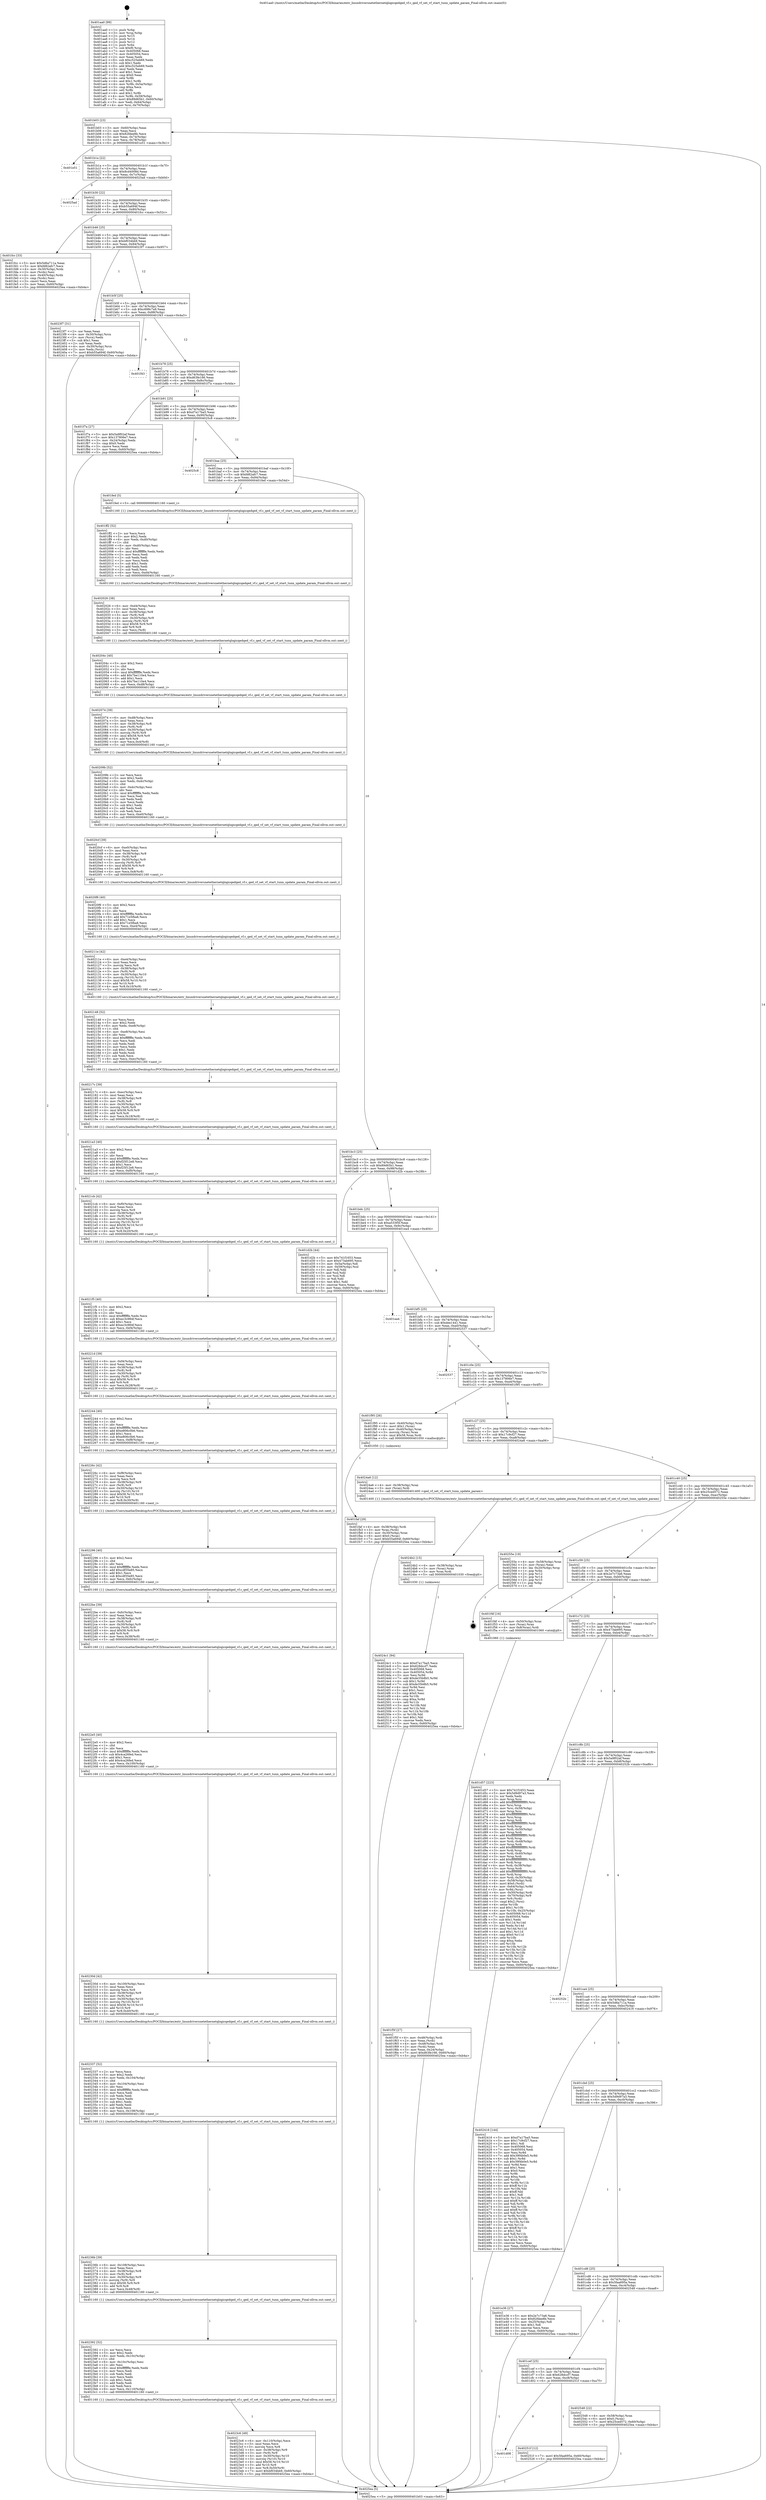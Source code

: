 digraph "0x401aa0" {
  label = "0x401aa0 (/mnt/c/Users/mathe/Desktop/tcc/POCII/binaries/extr_linuxdriversnetethernetqlogicqedqed_vf.c_qed_vf_set_vf_start_tunn_update_param_Final-ollvm.out::main(0))"
  labelloc = "t"
  node[shape=record]

  Entry [label="",width=0.3,height=0.3,shape=circle,fillcolor=black,style=filled]
  "0x401b03" [label="{
     0x401b03 [23]\l
     | [instrs]\l
     &nbsp;&nbsp;0x401b03 \<+3\>: mov -0x60(%rbp),%eax\l
     &nbsp;&nbsp;0x401b06 \<+2\>: mov %eax,%ecx\l
     &nbsp;&nbsp;0x401b08 \<+6\>: sub $0x82fdee8b,%ecx\l
     &nbsp;&nbsp;0x401b0e \<+3\>: mov %eax,-0x74(%rbp)\l
     &nbsp;&nbsp;0x401b11 \<+3\>: mov %ecx,-0x78(%rbp)\l
     &nbsp;&nbsp;0x401b14 \<+6\>: je 0000000000401e51 \<main+0x3b1\>\l
  }"]
  "0x401e51" [label="{
     0x401e51\l
  }", style=dashed]
  "0x401b1a" [label="{
     0x401b1a [22]\l
     | [instrs]\l
     &nbsp;&nbsp;0x401b1a \<+5\>: jmp 0000000000401b1f \<main+0x7f\>\l
     &nbsp;&nbsp;0x401b1f \<+3\>: mov -0x74(%rbp),%eax\l
     &nbsp;&nbsp;0x401b22 \<+5\>: sub $0x8cd4008d,%eax\l
     &nbsp;&nbsp;0x401b27 \<+3\>: mov %eax,-0x7c(%rbp)\l
     &nbsp;&nbsp;0x401b2a \<+6\>: je 00000000004025ad \<main+0xb0d\>\l
  }"]
  Exit [label="",width=0.3,height=0.3,shape=circle,fillcolor=black,style=filled,peripheries=2]
  "0x4025ad" [label="{
     0x4025ad\l
  }", style=dashed]
  "0x401b30" [label="{
     0x401b30 [22]\l
     | [instrs]\l
     &nbsp;&nbsp;0x401b30 \<+5\>: jmp 0000000000401b35 \<main+0x95\>\l
     &nbsp;&nbsp;0x401b35 \<+3\>: mov -0x74(%rbp),%eax\l
     &nbsp;&nbsp;0x401b38 \<+5\>: sub $0xb55a694f,%eax\l
     &nbsp;&nbsp;0x401b3d \<+3\>: mov %eax,-0x80(%rbp)\l
     &nbsp;&nbsp;0x401b40 \<+6\>: je 0000000000401fcc \<main+0x52c\>\l
  }"]
  "0x401d08" [label="{
     0x401d08\l
  }", style=dashed]
  "0x401fcc" [label="{
     0x401fcc [33]\l
     | [instrs]\l
     &nbsp;&nbsp;0x401fcc \<+5\>: mov $0x5d6a711a,%eax\l
     &nbsp;&nbsp;0x401fd1 \<+5\>: mov $0xfd82afc7,%ecx\l
     &nbsp;&nbsp;0x401fd6 \<+4\>: mov -0x30(%rbp),%rdx\l
     &nbsp;&nbsp;0x401fda \<+2\>: mov (%rdx),%esi\l
     &nbsp;&nbsp;0x401fdc \<+4\>: mov -0x40(%rbp),%rdx\l
     &nbsp;&nbsp;0x401fe0 \<+2\>: cmp (%rdx),%esi\l
     &nbsp;&nbsp;0x401fe2 \<+3\>: cmovl %ecx,%eax\l
     &nbsp;&nbsp;0x401fe5 \<+3\>: mov %eax,-0x60(%rbp)\l
     &nbsp;&nbsp;0x401fe8 \<+5\>: jmp 00000000004025ea \<main+0xb4a\>\l
  }"]
  "0x401b46" [label="{
     0x401b46 [25]\l
     | [instrs]\l
     &nbsp;&nbsp;0x401b46 \<+5\>: jmp 0000000000401b4b \<main+0xab\>\l
     &nbsp;&nbsp;0x401b4b \<+3\>: mov -0x74(%rbp),%eax\l
     &nbsp;&nbsp;0x401b4e \<+5\>: sub $0xbf034bb9,%eax\l
     &nbsp;&nbsp;0x401b53 \<+6\>: mov %eax,-0x84(%rbp)\l
     &nbsp;&nbsp;0x401b59 \<+6\>: je 00000000004023f7 \<main+0x957\>\l
  }"]
  "0x40251f" [label="{
     0x40251f [12]\l
     | [instrs]\l
     &nbsp;&nbsp;0x40251f \<+7\>: movl $0x5faa695a,-0x60(%rbp)\l
     &nbsp;&nbsp;0x402526 \<+5\>: jmp 00000000004025ea \<main+0xb4a\>\l
  }"]
  "0x4023f7" [label="{
     0x4023f7 [31]\l
     | [instrs]\l
     &nbsp;&nbsp;0x4023f7 \<+2\>: xor %eax,%eax\l
     &nbsp;&nbsp;0x4023f9 \<+4\>: mov -0x30(%rbp),%rcx\l
     &nbsp;&nbsp;0x4023fd \<+2\>: mov (%rcx),%edx\l
     &nbsp;&nbsp;0x4023ff \<+3\>: sub $0x1,%eax\l
     &nbsp;&nbsp;0x402402 \<+2\>: sub %eax,%edx\l
     &nbsp;&nbsp;0x402404 \<+4\>: mov -0x30(%rbp),%rcx\l
     &nbsp;&nbsp;0x402408 \<+2\>: mov %edx,(%rcx)\l
     &nbsp;&nbsp;0x40240a \<+7\>: movl $0xb55a694f,-0x60(%rbp)\l
     &nbsp;&nbsp;0x402411 \<+5\>: jmp 00000000004025ea \<main+0xb4a\>\l
  }"]
  "0x401b5f" [label="{
     0x401b5f [25]\l
     | [instrs]\l
     &nbsp;&nbsp;0x401b5f \<+5\>: jmp 0000000000401b64 \<main+0xc4\>\l
     &nbsp;&nbsp;0x401b64 \<+3\>: mov -0x74(%rbp),%eax\l
     &nbsp;&nbsp;0x401b67 \<+5\>: sub $0xc698c7a9,%eax\l
     &nbsp;&nbsp;0x401b6c \<+6\>: mov %eax,-0x88(%rbp)\l
     &nbsp;&nbsp;0x401b72 \<+6\>: je 0000000000401f43 \<main+0x4a3\>\l
  }"]
  "0x401cef" [label="{
     0x401cef [25]\l
     | [instrs]\l
     &nbsp;&nbsp;0x401cef \<+5\>: jmp 0000000000401cf4 \<main+0x254\>\l
     &nbsp;&nbsp;0x401cf4 \<+3\>: mov -0x74(%rbp),%eax\l
     &nbsp;&nbsp;0x401cf7 \<+5\>: sub $0x628dccf7,%eax\l
     &nbsp;&nbsp;0x401cfc \<+6\>: mov %eax,-0xc8(%rbp)\l
     &nbsp;&nbsp;0x401d02 \<+6\>: je 000000000040251f \<main+0xa7f\>\l
  }"]
  "0x401f43" [label="{
     0x401f43\l
  }", style=dashed]
  "0x401b78" [label="{
     0x401b78 [25]\l
     | [instrs]\l
     &nbsp;&nbsp;0x401b78 \<+5\>: jmp 0000000000401b7d \<main+0xdd\>\l
     &nbsp;&nbsp;0x401b7d \<+3\>: mov -0x74(%rbp),%eax\l
     &nbsp;&nbsp;0x401b80 \<+5\>: sub $0xd63fe166,%eax\l
     &nbsp;&nbsp;0x401b85 \<+6\>: mov %eax,-0x8c(%rbp)\l
     &nbsp;&nbsp;0x401b8b \<+6\>: je 0000000000401f7a \<main+0x4da\>\l
  }"]
  "0x402548" [label="{
     0x402548 [22]\l
     | [instrs]\l
     &nbsp;&nbsp;0x402548 \<+4\>: mov -0x58(%rbp),%rax\l
     &nbsp;&nbsp;0x40254c \<+6\>: movl $0x0,(%rax)\l
     &nbsp;&nbsp;0x402552 \<+7\>: movl $0x25ced572,-0x60(%rbp)\l
     &nbsp;&nbsp;0x402559 \<+5\>: jmp 00000000004025ea \<main+0xb4a\>\l
  }"]
  "0x401f7a" [label="{
     0x401f7a [27]\l
     | [instrs]\l
     &nbsp;&nbsp;0x401f7a \<+5\>: mov $0x5a9f02af,%eax\l
     &nbsp;&nbsp;0x401f7f \<+5\>: mov $0x137806e7,%ecx\l
     &nbsp;&nbsp;0x401f84 \<+3\>: mov -0x24(%rbp),%edx\l
     &nbsp;&nbsp;0x401f87 \<+3\>: cmp $0x0,%edx\l
     &nbsp;&nbsp;0x401f8a \<+3\>: cmove %ecx,%eax\l
     &nbsp;&nbsp;0x401f8d \<+3\>: mov %eax,-0x60(%rbp)\l
     &nbsp;&nbsp;0x401f90 \<+5\>: jmp 00000000004025ea \<main+0xb4a\>\l
  }"]
  "0x401b91" [label="{
     0x401b91 [25]\l
     | [instrs]\l
     &nbsp;&nbsp;0x401b91 \<+5\>: jmp 0000000000401b96 \<main+0xf6\>\l
     &nbsp;&nbsp;0x401b96 \<+3\>: mov -0x74(%rbp),%eax\l
     &nbsp;&nbsp;0x401b99 \<+5\>: sub $0xd7a17ba5,%eax\l
     &nbsp;&nbsp;0x401b9e \<+6\>: mov %eax,-0x90(%rbp)\l
     &nbsp;&nbsp;0x401ba4 \<+6\>: je 00000000004025c8 \<main+0xb28\>\l
  }"]
  "0x4024c1" [label="{
     0x4024c1 [94]\l
     | [instrs]\l
     &nbsp;&nbsp;0x4024c1 \<+5\>: mov $0xd7a17ba5,%ecx\l
     &nbsp;&nbsp;0x4024c6 \<+5\>: mov $0x628dccf7,%edx\l
     &nbsp;&nbsp;0x4024cb \<+7\>: mov 0x405068,%esi\l
     &nbsp;&nbsp;0x4024d2 \<+8\>: mov 0x405054,%r8d\l
     &nbsp;&nbsp;0x4024da \<+3\>: mov %esi,%r9d\l
     &nbsp;&nbsp;0x4024dd \<+7\>: add $0xde35b8b5,%r9d\l
     &nbsp;&nbsp;0x4024e4 \<+4\>: sub $0x1,%r9d\l
     &nbsp;&nbsp;0x4024e8 \<+7\>: sub $0xde35b8b5,%r9d\l
     &nbsp;&nbsp;0x4024ef \<+4\>: imul %r9d,%esi\l
     &nbsp;&nbsp;0x4024f3 \<+3\>: and $0x1,%esi\l
     &nbsp;&nbsp;0x4024f6 \<+3\>: cmp $0x0,%esi\l
     &nbsp;&nbsp;0x4024f9 \<+4\>: sete %r10b\l
     &nbsp;&nbsp;0x4024fd \<+4\>: cmp $0xa,%r8d\l
     &nbsp;&nbsp;0x402501 \<+4\>: setl %r11b\l
     &nbsp;&nbsp;0x402505 \<+3\>: mov %r10b,%bl\l
     &nbsp;&nbsp;0x402508 \<+3\>: and %r11b,%bl\l
     &nbsp;&nbsp;0x40250b \<+3\>: xor %r11b,%r10b\l
     &nbsp;&nbsp;0x40250e \<+3\>: or %r10b,%bl\l
     &nbsp;&nbsp;0x402511 \<+3\>: test $0x1,%bl\l
     &nbsp;&nbsp;0x402514 \<+3\>: cmovne %edx,%ecx\l
     &nbsp;&nbsp;0x402517 \<+3\>: mov %ecx,-0x60(%rbp)\l
     &nbsp;&nbsp;0x40251a \<+5\>: jmp 00000000004025ea \<main+0xb4a\>\l
  }"]
  "0x4025c8" [label="{
     0x4025c8\l
  }", style=dashed]
  "0x401baa" [label="{
     0x401baa [25]\l
     | [instrs]\l
     &nbsp;&nbsp;0x401baa \<+5\>: jmp 0000000000401baf \<main+0x10f\>\l
     &nbsp;&nbsp;0x401baf \<+3\>: mov -0x74(%rbp),%eax\l
     &nbsp;&nbsp;0x401bb2 \<+5\>: sub $0xfd82afc7,%eax\l
     &nbsp;&nbsp;0x401bb7 \<+6\>: mov %eax,-0x94(%rbp)\l
     &nbsp;&nbsp;0x401bbd \<+6\>: je 0000000000401fed \<main+0x54d\>\l
  }"]
  "0x4024b2" [label="{
     0x4024b2 [15]\l
     | [instrs]\l
     &nbsp;&nbsp;0x4024b2 \<+4\>: mov -0x38(%rbp),%rax\l
     &nbsp;&nbsp;0x4024b6 \<+3\>: mov (%rax),%rax\l
     &nbsp;&nbsp;0x4024b9 \<+3\>: mov %rax,%rdi\l
     &nbsp;&nbsp;0x4024bc \<+5\>: call 0000000000401030 \<free@plt\>\l
     | [calls]\l
     &nbsp;&nbsp;0x401030 \{1\} (unknown)\l
  }"]
  "0x401fed" [label="{
     0x401fed [5]\l
     | [instrs]\l
     &nbsp;&nbsp;0x401fed \<+5\>: call 0000000000401160 \<next_i\>\l
     | [calls]\l
     &nbsp;&nbsp;0x401160 \{1\} (/mnt/c/Users/mathe/Desktop/tcc/POCII/binaries/extr_linuxdriversnetethernetqlogicqedqed_vf.c_qed_vf_set_vf_start_tunn_update_param_Final-ollvm.out::next_i)\l
  }"]
  "0x401bc3" [label="{
     0x401bc3 [25]\l
     | [instrs]\l
     &nbsp;&nbsp;0x401bc3 \<+5\>: jmp 0000000000401bc8 \<main+0x128\>\l
     &nbsp;&nbsp;0x401bc8 \<+3\>: mov -0x74(%rbp),%eax\l
     &nbsp;&nbsp;0x401bcb \<+5\>: sub $0x89d65b1,%eax\l
     &nbsp;&nbsp;0x401bd0 \<+6\>: mov %eax,-0x98(%rbp)\l
     &nbsp;&nbsp;0x401bd6 \<+6\>: je 0000000000401d2b \<main+0x28b\>\l
  }"]
  "0x4023c6" [label="{
     0x4023c6 [49]\l
     | [instrs]\l
     &nbsp;&nbsp;0x4023c6 \<+6\>: mov -0x110(%rbp),%ecx\l
     &nbsp;&nbsp;0x4023cc \<+3\>: imul %eax,%ecx\l
     &nbsp;&nbsp;0x4023cf \<+3\>: movslq %ecx,%r8\l
     &nbsp;&nbsp;0x4023d2 \<+4\>: mov -0x38(%rbp),%r9\l
     &nbsp;&nbsp;0x4023d6 \<+3\>: mov (%r9),%r9\l
     &nbsp;&nbsp;0x4023d9 \<+4\>: mov -0x30(%rbp),%r10\l
     &nbsp;&nbsp;0x4023dd \<+3\>: movslq (%r10),%r10\l
     &nbsp;&nbsp;0x4023e0 \<+4\>: imul $0x58,%r10,%r10\l
     &nbsp;&nbsp;0x4023e4 \<+3\>: add %r10,%r9\l
     &nbsp;&nbsp;0x4023e7 \<+4\>: mov %r8,0x50(%r9)\l
     &nbsp;&nbsp;0x4023eb \<+7\>: movl $0xbf034bb9,-0x60(%rbp)\l
     &nbsp;&nbsp;0x4023f2 \<+5\>: jmp 00000000004025ea \<main+0xb4a\>\l
  }"]
  "0x401d2b" [label="{
     0x401d2b [44]\l
     | [instrs]\l
     &nbsp;&nbsp;0x401d2b \<+5\>: mov $0x741f1653,%eax\l
     &nbsp;&nbsp;0x401d30 \<+5\>: mov $0x473ab695,%ecx\l
     &nbsp;&nbsp;0x401d35 \<+3\>: mov -0x5a(%rbp),%dl\l
     &nbsp;&nbsp;0x401d38 \<+4\>: mov -0x59(%rbp),%sil\l
     &nbsp;&nbsp;0x401d3c \<+3\>: mov %dl,%dil\l
     &nbsp;&nbsp;0x401d3f \<+3\>: and %sil,%dil\l
     &nbsp;&nbsp;0x401d42 \<+3\>: xor %sil,%dl\l
     &nbsp;&nbsp;0x401d45 \<+3\>: or %dl,%dil\l
     &nbsp;&nbsp;0x401d48 \<+4\>: test $0x1,%dil\l
     &nbsp;&nbsp;0x401d4c \<+3\>: cmovne %ecx,%eax\l
     &nbsp;&nbsp;0x401d4f \<+3\>: mov %eax,-0x60(%rbp)\l
     &nbsp;&nbsp;0x401d52 \<+5\>: jmp 00000000004025ea \<main+0xb4a\>\l
  }"]
  "0x401bdc" [label="{
     0x401bdc [25]\l
     | [instrs]\l
     &nbsp;&nbsp;0x401bdc \<+5\>: jmp 0000000000401be1 \<main+0x141\>\l
     &nbsp;&nbsp;0x401be1 \<+3\>: mov -0x74(%rbp),%eax\l
     &nbsp;&nbsp;0x401be4 \<+5\>: sub $0xa533f5f,%eax\l
     &nbsp;&nbsp;0x401be9 \<+6\>: mov %eax,-0x9c(%rbp)\l
     &nbsp;&nbsp;0x401bef \<+6\>: je 0000000000401ea4 \<main+0x404\>\l
  }"]
  "0x4025ea" [label="{
     0x4025ea [5]\l
     | [instrs]\l
     &nbsp;&nbsp;0x4025ea \<+5\>: jmp 0000000000401b03 \<main+0x63\>\l
  }"]
  "0x401aa0" [label="{
     0x401aa0 [99]\l
     | [instrs]\l
     &nbsp;&nbsp;0x401aa0 \<+1\>: push %rbp\l
     &nbsp;&nbsp;0x401aa1 \<+3\>: mov %rsp,%rbp\l
     &nbsp;&nbsp;0x401aa4 \<+2\>: push %r15\l
     &nbsp;&nbsp;0x401aa6 \<+2\>: push %r14\l
     &nbsp;&nbsp;0x401aa8 \<+2\>: push %r12\l
     &nbsp;&nbsp;0x401aaa \<+1\>: push %rbx\l
     &nbsp;&nbsp;0x401aab \<+7\>: sub $0xf0,%rsp\l
     &nbsp;&nbsp;0x401ab2 \<+7\>: mov 0x405068,%eax\l
     &nbsp;&nbsp;0x401ab9 \<+7\>: mov 0x405054,%ecx\l
     &nbsp;&nbsp;0x401ac0 \<+2\>: mov %eax,%edx\l
     &nbsp;&nbsp;0x401ac2 \<+6\>: sub $0xc525eb69,%edx\l
     &nbsp;&nbsp;0x401ac8 \<+3\>: sub $0x1,%edx\l
     &nbsp;&nbsp;0x401acb \<+6\>: add $0xc525eb69,%edx\l
     &nbsp;&nbsp;0x401ad1 \<+3\>: imul %edx,%eax\l
     &nbsp;&nbsp;0x401ad4 \<+3\>: and $0x1,%eax\l
     &nbsp;&nbsp;0x401ad7 \<+3\>: cmp $0x0,%eax\l
     &nbsp;&nbsp;0x401ada \<+4\>: sete %r8b\l
     &nbsp;&nbsp;0x401ade \<+4\>: and $0x1,%r8b\l
     &nbsp;&nbsp;0x401ae2 \<+4\>: mov %r8b,-0x5a(%rbp)\l
     &nbsp;&nbsp;0x401ae6 \<+3\>: cmp $0xa,%ecx\l
     &nbsp;&nbsp;0x401ae9 \<+4\>: setl %r8b\l
     &nbsp;&nbsp;0x401aed \<+4\>: and $0x1,%r8b\l
     &nbsp;&nbsp;0x401af1 \<+4\>: mov %r8b,-0x59(%rbp)\l
     &nbsp;&nbsp;0x401af5 \<+7\>: movl $0x89d65b1,-0x60(%rbp)\l
     &nbsp;&nbsp;0x401afc \<+3\>: mov %edi,-0x64(%rbp)\l
     &nbsp;&nbsp;0x401aff \<+4\>: mov %rsi,-0x70(%rbp)\l
  }"]
  "0x402392" [label="{
     0x402392 [52]\l
     | [instrs]\l
     &nbsp;&nbsp;0x402392 \<+2\>: xor %ecx,%ecx\l
     &nbsp;&nbsp;0x402394 \<+5\>: mov $0x2,%edx\l
     &nbsp;&nbsp;0x402399 \<+6\>: mov %edx,-0x10c(%rbp)\l
     &nbsp;&nbsp;0x40239f \<+1\>: cltd\l
     &nbsp;&nbsp;0x4023a0 \<+6\>: mov -0x10c(%rbp),%esi\l
     &nbsp;&nbsp;0x4023a6 \<+2\>: idiv %esi\l
     &nbsp;&nbsp;0x4023a8 \<+6\>: imul $0xfffffffe,%edx,%edx\l
     &nbsp;&nbsp;0x4023ae \<+2\>: mov %ecx,%edi\l
     &nbsp;&nbsp;0x4023b0 \<+2\>: sub %edx,%edi\l
     &nbsp;&nbsp;0x4023b2 \<+2\>: mov %ecx,%edx\l
     &nbsp;&nbsp;0x4023b4 \<+3\>: sub $0x1,%edx\l
     &nbsp;&nbsp;0x4023b7 \<+2\>: add %edx,%edi\l
     &nbsp;&nbsp;0x4023b9 \<+2\>: sub %edi,%ecx\l
     &nbsp;&nbsp;0x4023bb \<+6\>: mov %ecx,-0x110(%rbp)\l
     &nbsp;&nbsp;0x4023c1 \<+5\>: call 0000000000401160 \<next_i\>\l
     | [calls]\l
     &nbsp;&nbsp;0x401160 \{1\} (/mnt/c/Users/mathe/Desktop/tcc/POCII/binaries/extr_linuxdriversnetethernetqlogicqedqed_vf.c_qed_vf_set_vf_start_tunn_update_param_Final-ollvm.out::next_i)\l
  }"]
  "0x401ea4" [label="{
     0x401ea4\l
  }", style=dashed]
  "0x401bf5" [label="{
     0x401bf5 [25]\l
     | [instrs]\l
     &nbsp;&nbsp;0x401bf5 \<+5\>: jmp 0000000000401bfa \<main+0x15a\>\l
     &nbsp;&nbsp;0x401bfa \<+3\>: mov -0x74(%rbp),%eax\l
     &nbsp;&nbsp;0x401bfd \<+5\>: sub $0xdee1441,%eax\l
     &nbsp;&nbsp;0x401c02 \<+6\>: mov %eax,-0xa0(%rbp)\l
     &nbsp;&nbsp;0x401c08 \<+6\>: je 0000000000402537 \<main+0xa97\>\l
  }"]
  "0x40236b" [label="{
     0x40236b [39]\l
     | [instrs]\l
     &nbsp;&nbsp;0x40236b \<+6\>: mov -0x108(%rbp),%ecx\l
     &nbsp;&nbsp;0x402371 \<+3\>: imul %eax,%ecx\l
     &nbsp;&nbsp;0x402374 \<+4\>: mov -0x38(%rbp),%r8\l
     &nbsp;&nbsp;0x402378 \<+3\>: mov (%r8),%r8\l
     &nbsp;&nbsp;0x40237b \<+4\>: mov -0x30(%rbp),%r9\l
     &nbsp;&nbsp;0x40237f \<+3\>: movslq (%r9),%r9\l
     &nbsp;&nbsp;0x402382 \<+4\>: imul $0x58,%r9,%r9\l
     &nbsp;&nbsp;0x402386 \<+3\>: add %r9,%r8\l
     &nbsp;&nbsp;0x402389 \<+4\>: mov %ecx,0x48(%r8)\l
     &nbsp;&nbsp;0x40238d \<+5\>: call 0000000000401160 \<next_i\>\l
     | [calls]\l
     &nbsp;&nbsp;0x401160 \{1\} (/mnt/c/Users/mathe/Desktop/tcc/POCII/binaries/extr_linuxdriversnetethernetqlogicqedqed_vf.c_qed_vf_set_vf_start_tunn_update_param_Final-ollvm.out::next_i)\l
  }"]
  "0x402537" [label="{
     0x402537\l
  }", style=dashed]
  "0x401c0e" [label="{
     0x401c0e [25]\l
     | [instrs]\l
     &nbsp;&nbsp;0x401c0e \<+5\>: jmp 0000000000401c13 \<main+0x173\>\l
     &nbsp;&nbsp;0x401c13 \<+3\>: mov -0x74(%rbp),%eax\l
     &nbsp;&nbsp;0x401c16 \<+5\>: sub $0x137806e7,%eax\l
     &nbsp;&nbsp;0x401c1b \<+6\>: mov %eax,-0xa4(%rbp)\l
     &nbsp;&nbsp;0x401c21 \<+6\>: je 0000000000401f95 \<main+0x4f5\>\l
  }"]
  "0x402337" [label="{
     0x402337 [52]\l
     | [instrs]\l
     &nbsp;&nbsp;0x402337 \<+2\>: xor %ecx,%ecx\l
     &nbsp;&nbsp;0x402339 \<+5\>: mov $0x2,%edx\l
     &nbsp;&nbsp;0x40233e \<+6\>: mov %edx,-0x104(%rbp)\l
     &nbsp;&nbsp;0x402344 \<+1\>: cltd\l
     &nbsp;&nbsp;0x402345 \<+6\>: mov -0x104(%rbp),%esi\l
     &nbsp;&nbsp;0x40234b \<+2\>: idiv %esi\l
     &nbsp;&nbsp;0x40234d \<+6\>: imul $0xfffffffe,%edx,%edx\l
     &nbsp;&nbsp;0x402353 \<+2\>: mov %ecx,%edi\l
     &nbsp;&nbsp;0x402355 \<+2\>: sub %edx,%edi\l
     &nbsp;&nbsp;0x402357 \<+2\>: mov %ecx,%edx\l
     &nbsp;&nbsp;0x402359 \<+3\>: sub $0x1,%edx\l
     &nbsp;&nbsp;0x40235c \<+2\>: add %edx,%edi\l
     &nbsp;&nbsp;0x40235e \<+2\>: sub %edi,%ecx\l
     &nbsp;&nbsp;0x402360 \<+6\>: mov %ecx,-0x108(%rbp)\l
     &nbsp;&nbsp;0x402366 \<+5\>: call 0000000000401160 \<next_i\>\l
     | [calls]\l
     &nbsp;&nbsp;0x401160 \{1\} (/mnt/c/Users/mathe/Desktop/tcc/POCII/binaries/extr_linuxdriversnetethernetqlogicqedqed_vf.c_qed_vf_set_vf_start_tunn_update_param_Final-ollvm.out::next_i)\l
  }"]
  "0x401f95" [label="{
     0x401f95 [26]\l
     | [instrs]\l
     &nbsp;&nbsp;0x401f95 \<+4\>: mov -0x40(%rbp),%rax\l
     &nbsp;&nbsp;0x401f99 \<+6\>: movl $0x1,(%rax)\l
     &nbsp;&nbsp;0x401f9f \<+4\>: mov -0x40(%rbp),%rax\l
     &nbsp;&nbsp;0x401fa3 \<+3\>: movslq (%rax),%rax\l
     &nbsp;&nbsp;0x401fa6 \<+4\>: imul $0x58,%rax,%rdi\l
     &nbsp;&nbsp;0x401faa \<+5\>: call 0000000000401050 \<malloc@plt\>\l
     | [calls]\l
     &nbsp;&nbsp;0x401050 \{1\} (unknown)\l
  }"]
  "0x401c27" [label="{
     0x401c27 [25]\l
     | [instrs]\l
     &nbsp;&nbsp;0x401c27 \<+5\>: jmp 0000000000401c2c \<main+0x18c\>\l
     &nbsp;&nbsp;0x401c2c \<+3\>: mov -0x74(%rbp),%eax\l
     &nbsp;&nbsp;0x401c2f \<+5\>: sub $0x17c9cf27,%eax\l
     &nbsp;&nbsp;0x401c34 \<+6\>: mov %eax,-0xa8(%rbp)\l
     &nbsp;&nbsp;0x401c3a \<+6\>: je 00000000004024a6 \<main+0xa06\>\l
  }"]
  "0x40230d" [label="{
     0x40230d [42]\l
     | [instrs]\l
     &nbsp;&nbsp;0x40230d \<+6\>: mov -0x100(%rbp),%ecx\l
     &nbsp;&nbsp;0x402313 \<+3\>: imul %eax,%ecx\l
     &nbsp;&nbsp;0x402316 \<+3\>: movslq %ecx,%r8\l
     &nbsp;&nbsp;0x402319 \<+4\>: mov -0x38(%rbp),%r9\l
     &nbsp;&nbsp;0x40231d \<+3\>: mov (%r9),%r9\l
     &nbsp;&nbsp;0x402320 \<+4\>: mov -0x30(%rbp),%r10\l
     &nbsp;&nbsp;0x402324 \<+3\>: movslq (%r10),%r10\l
     &nbsp;&nbsp;0x402327 \<+4\>: imul $0x58,%r10,%r10\l
     &nbsp;&nbsp;0x40232b \<+3\>: add %r10,%r9\l
     &nbsp;&nbsp;0x40232e \<+4\>: mov %r8,0x40(%r9)\l
     &nbsp;&nbsp;0x402332 \<+5\>: call 0000000000401160 \<next_i\>\l
     | [calls]\l
     &nbsp;&nbsp;0x401160 \{1\} (/mnt/c/Users/mathe/Desktop/tcc/POCII/binaries/extr_linuxdriversnetethernetqlogicqedqed_vf.c_qed_vf_set_vf_start_tunn_update_param_Final-ollvm.out::next_i)\l
  }"]
  "0x4024a6" [label="{
     0x4024a6 [12]\l
     | [instrs]\l
     &nbsp;&nbsp;0x4024a6 \<+4\>: mov -0x38(%rbp),%rax\l
     &nbsp;&nbsp;0x4024aa \<+3\>: mov (%rax),%rdi\l
     &nbsp;&nbsp;0x4024ad \<+5\>: call 0000000000401400 \<qed_vf_set_vf_start_tunn_update_param\>\l
     | [calls]\l
     &nbsp;&nbsp;0x401400 \{1\} (/mnt/c/Users/mathe/Desktop/tcc/POCII/binaries/extr_linuxdriversnetethernetqlogicqedqed_vf.c_qed_vf_set_vf_start_tunn_update_param_Final-ollvm.out::qed_vf_set_vf_start_tunn_update_param)\l
  }"]
  "0x401c40" [label="{
     0x401c40 [25]\l
     | [instrs]\l
     &nbsp;&nbsp;0x401c40 \<+5\>: jmp 0000000000401c45 \<main+0x1a5\>\l
     &nbsp;&nbsp;0x401c45 \<+3\>: mov -0x74(%rbp),%eax\l
     &nbsp;&nbsp;0x401c48 \<+5\>: sub $0x25ced572,%eax\l
     &nbsp;&nbsp;0x401c4d \<+6\>: mov %eax,-0xac(%rbp)\l
     &nbsp;&nbsp;0x401c53 \<+6\>: je 000000000040255e \<main+0xabe\>\l
  }"]
  "0x4022e5" [label="{
     0x4022e5 [40]\l
     | [instrs]\l
     &nbsp;&nbsp;0x4022e5 \<+5\>: mov $0x2,%ecx\l
     &nbsp;&nbsp;0x4022ea \<+1\>: cltd\l
     &nbsp;&nbsp;0x4022eb \<+2\>: idiv %ecx\l
     &nbsp;&nbsp;0x4022ed \<+6\>: imul $0xfffffffe,%edx,%ecx\l
     &nbsp;&nbsp;0x4022f3 \<+6\>: sub $0x4ca26fed,%ecx\l
     &nbsp;&nbsp;0x4022f9 \<+3\>: add $0x1,%ecx\l
     &nbsp;&nbsp;0x4022fc \<+6\>: add $0x4ca26fed,%ecx\l
     &nbsp;&nbsp;0x402302 \<+6\>: mov %ecx,-0x100(%rbp)\l
     &nbsp;&nbsp;0x402308 \<+5\>: call 0000000000401160 \<next_i\>\l
     | [calls]\l
     &nbsp;&nbsp;0x401160 \{1\} (/mnt/c/Users/mathe/Desktop/tcc/POCII/binaries/extr_linuxdriversnetethernetqlogicqedqed_vf.c_qed_vf_set_vf_start_tunn_update_param_Final-ollvm.out::next_i)\l
  }"]
  "0x40255e" [label="{
     0x40255e [19]\l
     | [instrs]\l
     &nbsp;&nbsp;0x40255e \<+4\>: mov -0x58(%rbp),%rax\l
     &nbsp;&nbsp;0x402562 \<+2\>: mov (%rax),%eax\l
     &nbsp;&nbsp;0x402564 \<+4\>: lea -0x20(%rbp),%rsp\l
     &nbsp;&nbsp;0x402568 \<+1\>: pop %rbx\l
     &nbsp;&nbsp;0x402569 \<+2\>: pop %r12\l
     &nbsp;&nbsp;0x40256b \<+2\>: pop %r14\l
     &nbsp;&nbsp;0x40256d \<+2\>: pop %r15\l
     &nbsp;&nbsp;0x40256f \<+1\>: pop %rbp\l
     &nbsp;&nbsp;0x402570 \<+1\>: ret\l
  }"]
  "0x401c59" [label="{
     0x401c59 [25]\l
     | [instrs]\l
     &nbsp;&nbsp;0x401c59 \<+5\>: jmp 0000000000401c5e \<main+0x1be\>\l
     &nbsp;&nbsp;0x401c5e \<+3\>: mov -0x74(%rbp),%eax\l
     &nbsp;&nbsp;0x401c61 \<+5\>: sub $0x2e7c73a6,%eax\l
     &nbsp;&nbsp;0x401c66 \<+6\>: mov %eax,-0xb0(%rbp)\l
     &nbsp;&nbsp;0x401c6c \<+6\>: je 0000000000401f4f \<main+0x4af\>\l
  }"]
  "0x4022be" [label="{
     0x4022be [39]\l
     | [instrs]\l
     &nbsp;&nbsp;0x4022be \<+6\>: mov -0xfc(%rbp),%ecx\l
     &nbsp;&nbsp;0x4022c4 \<+3\>: imul %eax,%ecx\l
     &nbsp;&nbsp;0x4022c7 \<+4\>: mov -0x38(%rbp),%r8\l
     &nbsp;&nbsp;0x4022cb \<+3\>: mov (%r8),%r8\l
     &nbsp;&nbsp;0x4022ce \<+4\>: mov -0x30(%rbp),%r9\l
     &nbsp;&nbsp;0x4022d2 \<+3\>: movslq (%r9),%r9\l
     &nbsp;&nbsp;0x4022d5 \<+4\>: imul $0x58,%r9,%r9\l
     &nbsp;&nbsp;0x4022d9 \<+3\>: add %r9,%r8\l
     &nbsp;&nbsp;0x4022dc \<+4\>: mov %ecx,0x38(%r8)\l
     &nbsp;&nbsp;0x4022e0 \<+5\>: call 0000000000401160 \<next_i\>\l
     | [calls]\l
     &nbsp;&nbsp;0x401160 \{1\} (/mnt/c/Users/mathe/Desktop/tcc/POCII/binaries/extr_linuxdriversnetethernetqlogicqedqed_vf.c_qed_vf_set_vf_start_tunn_update_param_Final-ollvm.out::next_i)\l
  }"]
  "0x401f4f" [label="{
     0x401f4f [16]\l
     | [instrs]\l
     &nbsp;&nbsp;0x401f4f \<+4\>: mov -0x50(%rbp),%rax\l
     &nbsp;&nbsp;0x401f53 \<+3\>: mov (%rax),%rax\l
     &nbsp;&nbsp;0x401f56 \<+4\>: mov 0x8(%rax),%rdi\l
     &nbsp;&nbsp;0x401f5a \<+5\>: call 0000000000401060 \<atoi@plt\>\l
     | [calls]\l
     &nbsp;&nbsp;0x401060 \{1\} (unknown)\l
  }"]
  "0x401c72" [label="{
     0x401c72 [25]\l
     | [instrs]\l
     &nbsp;&nbsp;0x401c72 \<+5\>: jmp 0000000000401c77 \<main+0x1d7\>\l
     &nbsp;&nbsp;0x401c77 \<+3\>: mov -0x74(%rbp),%eax\l
     &nbsp;&nbsp;0x401c7a \<+5\>: sub $0x473ab695,%eax\l
     &nbsp;&nbsp;0x401c7f \<+6\>: mov %eax,-0xb4(%rbp)\l
     &nbsp;&nbsp;0x401c85 \<+6\>: je 0000000000401d57 \<main+0x2b7\>\l
  }"]
  "0x402296" [label="{
     0x402296 [40]\l
     | [instrs]\l
     &nbsp;&nbsp;0x402296 \<+5\>: mov $0x2,%ecx\l
     &nbsp;&nbsp;0x40229b \<+1\>: cltd\l
     &nbsp;&nbsp;0x40229c \<+2\>: idiv %ecx\l
     &nbsp;&nbsp;0x40229e \<+6\>: imul $0xfffffffe,%edx,%ecx\l
     &nbsp;&nbsp;0x4022a4 \<+6\>: add $0xcdf35e85,%ecx\l
     &nbsp;&nbsp;0x4022aa \<+3\>: add $0x1,%ecx\l
     &nbsp;&nbsp;0x4022ad \<+6\>: sub $0xcdf35e85,%ecx\l
     &nbsp;&nbsp;0x4022b3 \<+6\>: mov %ecx,-0xfc(%rbp)\l
     &nbsp;&nbsp;0x4022b9 \<+5\>: call 0000000000401160 \<next_i\>\l
     | [calls]\l
     &nbsp;&nbsp;0x401160 \{1\} (/mnt/c/Users/mathe/Desktop/tcc/POCII/binaries/extr_linuxdriversnetethernetqlogicqedqed_vf.c_qed_vf_set_vf_start_tunn_update_param_Final-ollvm.out::next_i)\l
  }"]
  "0x401d57" [label="{
     0x401d57 [223]\l
     | [instrs]\l
     &nbsp;&nbsp;0x401d57 \<+5\>: mov $0x741f1653,%eax\l
     &nbsp;&nbsp;0x401d5c \<+5\>: mov $0x5d9d97a3,%ecx\l
     &nbsp;&nbsp;0x401d61 \<+2\>: xor %edx,%edx\l
     &nbsp;&nbsp;0x401d63 \<+3\>: mov %rsp,%rsi\l
     &nbsp;&nbsp;0x401d66 \<+4\>: add $0xfffffffffffffff0,%rsi\l
     &nbsp;&nbsp;0x401d6a \<+3\>: mov %rsi,%rsp\l
     &nbsp;&nbsp;0x401d6d \<+4\>: mov %rsi,-0x58(%rbp)\l
     &nbsp;&nbsp;0x401d71 \<+3\>: mov %rsp,%rsi\l
     &nbsp;&nbsp;0x401d74 \<+4\>: add $0xfffffffffffffff0,%rsi\l
     &nbsp;&nbsp;0x401d78 \<+3\>: mov %rsi,%rsp\l
     &nbsp;&nbsp;0x401d7b \<+3\>: mov %rsp,%rdi\l
     &nbsp;&nbsp;0x401d7e \<+4\>: add $0xfffffffffffffff0,%rdi\l
     &nbsp;&nbsp;0x401d82 \<+3\>: mov %rdi,%rsp\l
     &nbsp;&nbsp;0x401d85 \<+4\>: mov %rdi,-0x50(%rbp)\l
     &nbsp;&nbsp;0x401d89 \<+3\>: mov %rsp,%rdi\l
     &nbsp;&nbsp;0x401d8c \<+4\>: add $0xfffffffffffffff0,%rdi\l
     &nbsp;&nbsp;0x401d90 \<+3\>: mov %rdi,%rsp\l
     &nbsp;&nbsp;0x401d93 \<+4\>: mov %rdi,-0x48(%rbp)\l
     &nbsp;&nbsp;0x401d97 \<+3\>: mov %rsp,%rdi\l
     &nbsp;&nbsp;0x401d9a \<+4\>: add $0xfffffffffffffff0,%rdi\l
     &nbsp;&nbsp;0x401d9e \<+3\>: mov %rdi,%rsp\l
     &nbsp;&nbsp;0x401da1 \<+4\>: mov %rdi,-0x40(%rbp)\l
     &nbsp;&nbsp;0x401da5 \<+3\>: mov %rsp,%rdi\l
     &nbsp;&nbsp;0x401da8 \<+4\>: add $0xfffffffffffffff0,%rdi\l
     &nbsp;&nbsp;0x401dac \<+3\>: mov %rdi,%rsp\l
     &nbsp;&nbsp;0x401daf \<+4\>: mov %rdi,-0x38(%rbp)\l
     &nbsp;&nbsp;0x401db3 \<+3\>: mov %rsp,%rdi\l
     &nbsp;&nbsp;0x401db6 \<+4\>: add $0xfffffffffffffff0,%rdi\l
     &nbsp;&nbsp;0x401dba \<+3\>: mov %rdi,%rsp\l
     &nbsp;&nbsp;0x401dbd \<+4\>: mov %rdi,-0x30(%rbp)\l
     &nbsp;&nbsp;0x401dc1 \<+4\>: mov -0x58(%rbp),%rdi\l
     &nbsp;&nbsp;0x401dc5 \<+6\>: movl $0x0,(%rdi)\l
     &nbsp;&nbsp;0x401dcb \<+4\>: mov -0x64(%rbp),%r8d\l
     &nbsp;&nbsp;0x401dcf \<+3\>: mov %r8d,(%rsi)\l
     &nbsp;&nbsp;0x401dd2 \<+4\>: mov -0x50(%rbp),%rdi\l
     &nbsp;&nbsp;0x401dd6 \<+4\>: mov -0x70(%rbp),%r9\l
     &nbsp;&nbsp;0x401dda \<+3\>: mov %r9,(%rdi)\l
     &nbsp;&nbsp;0x401ddd \<+3\>: cmpl $0x2,(%rsi)\l
     &nbsp;&nbsp;0x401de0 \<+4\>: setne %r10b\l
     &nbsp;&nbsp;0x401de4 \<+4\>: and $0x1,%r10b\l
     &nbsp;&nbsp;0x401de8 \<+4\>: mov %r10b,-0x25(%rbp)\l
     &nbsp;&nbsp;0x401dec \<+8\>: mov 0x405068,%r11d\l
     &nbsp;&nbsp;0x401df4 \<+7\>: mov 0x405054,%ebx\l
     &nbsp;&nbsp;0x401dfb \<+3\>: sub $0x1,%edx\l
     &nbsp;&nbsp;0x401dfe \<+3\>: mov %r11d,%r14d\l
     &nbsp;&nbsp;0x401e01 \<+3\>: add %edx,%r14d\l
     &nbsp;&nbsp;0x401e04 \<+4\>: imul %r14d,%r11d\l
     &nbsp;&nbsp;0x401e08 \<+4\>: and $0x1,%r11d\l
     &nbsp;&nbsp;0x401e0c \<+4\>: cmp $0x0,%r11d\l
     &nbsp;&nbsp;0x401e10 \<+4\>: sete %r10b\l
     &nbsp;&nbsp;0x401e14 \<+3\>: cmp $0xa,%ebx\l
     &nbsp;&nbsp;0x401e17 \<+4\>: setl %r15b\l
     &nbsp;&nbsp;0x401e1b \<+3\>: mov %r10b,%r12b\l
     &nbsp;&nbsp;0x401e1e \<+3\>: and %r15b,%r12b\l
     &nbsp;&nbsp;0x401e21 \<+3\>: xor %r15b,%r10b\l
     &nbsp;&nbsp;0x401e24 \<+3\>: or %r10b,%r12b\l
     &nbsp;&nbsp;0x401e27 \<+4\>: test $0x1,%r12b\l
     &nbsp;&nbsp;0x401e2b \<+3\>: cmovne %ecx,%eax\l
     &nbsp;&nbsp;0x401e2e \<+3\>: mov %eax,-0x60(%rbp)\l
     &nbsp;&nbsp;0x401e31 \<+5\>: jmp 00000000004025ea \<main+0xb4a\>\l
  }"]
  "0x401c8b" [label="{
     0x401c8b [25]\l
     | [instrs]\l
     &nbsp;&nbsp;0x401c8b \<+5\>: jmp 0000000000401c90 \<main+0x1f0\>\l
     &nbsp;&nbsp;0x401c90 \<+3\>: mov -0x74(%rbp),%eax\l
     &nbsp;&nbsp;0x401c93 \<+5\>: sub $0x5a9f02af,%eax\l
     &nbsp;&nbsp;0x401c98 \<+6\>: mov %eax,-0xb8(%rbp)\l
     &nbsp;&nbsp;0x401c9e \<+6\>: je 000000000040252b \<main+0xa8b\>\l
  }"]
  "0x40226c" [label="{
     0x40226c [42]\l
     | [instrs]\l
     &nbsp;&nbsp;0x40226c \<+6\>: mov -0xf8(%rbp),%ecx\l
     &nbsp;&nbsp;0x402272 \<+3\>: imul %eax,%ecx\l
     &nbsp;&nbsp;0x402275 \<+3\>: movslq %ecx,%r8\l
     &nbsp;&nbsp;0x402278 \<+4\>: mov -0x38(%rbp),%r9\l
     &nbsp;&nbsp;0x40227c \<+3\>: mov (%r9),%r9\l
     &nbsp;&nbsp;0x40227f \<+4\>: mov -0x30(%rbp),%r10\l
     &nbsp;&nbsp;0x402283 \<+3\>: movslq (%r10),%r10\l
     &nbsp;&nbsp;0x402286 \<+4\>: imul $0x58,%r10,%r10\l
     &nbsp;&nbsp;0x40228a \<+3\>: add %r10,%r9\l
     &nbsp;&nbsp;0x40228d \<+4\>: mov %r8,0x30(%r9)\l
     &nbsp;&nbsp;0x402291 \<+5\>: call 0000000000401160 \<next_i\>\l
     | [calls]\l
     &nbsp;&nbsp;0x401160 \{1\} (/mnt/c/Users/mathe/Desktop/tcc/POCII/binaries/extr_linuxdriversnetethernetqlogicqedqed_vf.c_qed_vf_set_vf_start_tunn_update_param_Final-ollvm.out::next_i)\l
  }"]
  "0x40252b" [label="{
     0x40252b\l
  }", style=dashed]
  "0x401ca4" [label="{
     0x401ca4 [25]\l
     | [instrs]\l
     &nbsp;&nbsp;0x401ca4 \<+5\>: jmp 0000000000401ca9 \<main+0x209\>\l
     &nbsp;&nbsp;0x401ca9 \<+3\>: mov -0x74(%rbp),%eax\l
     &nbsp;&nbsp;0x401cac \<+5\>: sub $0x5d6a711a,%eax\l
     &nbsp;&nbsp;0x401cb1 \<+6\>: mov %eax,-0xbc(%rbp)\l
     &nbsp;&nbsp;0x401cb7 \<+6\>: je 0000000000402416 \<main+0x976\>\l
  }"]
  "0x402244" [label="{
     0x402244 [40]\l
     | [instrs]\l
     &nbsp;&nbsp;0x402244 \<+5\>: mov $0x2,%ecx\l
     &nbsp;&nbsp;0x402249 \<+1\>: cltd\l
     &nbsp;&nbsp;0x40224a \<+2\>: idiv %ecx\l
     &nbsp;&nbsp;0x40224c \<+6\>: imul $0xfffffffe,%edx,%ecx\l
     &nbsp;&nbsp;0x402252 \<+6\>: add $0xe806c0b6,%ecx\l
     &nbsp;&nbsp;0x402258 \<+3\>: add $0x1,%ecx\l
     &nbsp;&nbsp;0x40225b \<+6\>: sub $0xe806c0b6,%ecx\l
     &nbsp;&nbsp;0x402261 \<+6\>: mov %ecx,-0xf8(%rbp)\l
     &nbsp;&nbsp;0x402267 \<+5\>: call 0000000000401160 \<next_i\>\l
     | [calls]\l
     &nbsp;&nbsp;0x401160 \{1\} (/mnt/c/Users/mathe/Desktop/tcc/POCII/binaries/extr_linuxdriversnetethernetqlogicqedqed_vf.c_qed_vf_set_vf_start_tunn_update_param_Final-ollvm.out::next_i)\l
  }"]
  "0x402416" [label="{
     0x402416 [144]\l
     | [instrs]\l
     &nbsp;&nbsp;0x402416 \<+5\>: mov $0xd7a17ba5,%eax\l
     &nbsp;&nbsp;0x40241b \<+5\>: mov $0x17c9cf27,%ecx\l
     &nbsp;&nbsp;0x402420 \<+2\>: mov $0x1,%dl\l
     &nbsp;&nbsp;0x402422 \<+7\>: mov 0x405068,%esi\l
     &nbsp;&nbsp;0x402429 \<+7\>: mov 0x405054,%edi\l
     &nbsp;&nbsp;0x402430 \<+3\>: mov %esi,%r8d\l
     &nbsp;&nbsp;0x402433 \<+7\>: add $0x39f4b0e5,%r8d\l
     &nbsp;&nbsp;0x40243a \<+4\>: sub $0x1,%r8d\l
     &nbsp;&nbsp;0x40243e \<+7\>: sub $0x39f4b0e5,%r8d\l
     &nbsp;&nbsp;0x402445 \<+4\>: imul %r8d,%esi\l
     &nbsp;&nbsp;0x402449 \<+3\>: and $0x1,%esi\l
     &nbsp;&nbsp;0x40244c \<+3\>: cmp $0x0,%esi\l
     &nbsp;&nbsp;0x40244f \<+4\>: sete %r9b\l
     &nbsp;&nbsp;0x402453 \<+3\>: cmp $0xa,%edi\l
     &nbsp;&nbsp;0x402456 \<+4\>: setl %r10b\l
     &nbsp;&nbsp;0x40245a \<+3\>: mov %r9b,%r11b\l
     &nbsp;&nbsp;0x40245d \<+4\>: xor $0xff,%r11b\l
     &nbsp;&nbsp;0x402461 \<+3\>: mov %r10b,%bl\l
     &nbsp;&nbsp;0x402464 \<+3\>: xor $0xff,%bl\l
     &nbsp;&nbsp;0x402467 \<+3\>: xor $0x1,%dl\l
     &nbsp;&nbsp;0x40246a \<+3\>: mov %r11b,%r14b\l
     &nbsp;&nbsp;0x40246d \<+4\>: and $0xff,%r14b\l
     &nbsp;&nbsp;0x402471 \<+3\>: and %dl,%r9b\l
     &nbsp;&nbsp;0x402474 \<+3\>: mov %bl,%r15b\l
     &nbsp;&nbsp;0x402477 \<+4\>: and $0xff,%r15b\l
     &nbsp;&nbsp;0x40247b \<+3\>: and %dl,%r10b\l
     &nbsp;&nbsp;0x40247e \<+3\>: or %r9b,%r14b\l
     &nbsp;&nbsp;0x402481 \<+3\>: or %r10b,%r15b\l
     &nbsp;&nbsp;0x402484 \<+3\>: xor %r15b,%r14b\l
     &nbsp;&nbsp;0x402487 \<+3\>: or %bl,%r11b\l
     &nbsp;&nbsp;0x40248a \<+4\>: xor $0xff,%r11b\l
     &nbsp;&nbsp;0x40248e \<+3\>: or $0x1,%dl\l
     &nbsp;&nbsp;0x402491 \<+3\>: and %dl,%r11b\l
     &nbsp;&nbsp;0x402494 \<+3\>: or %r11b,%r14b\l
     &nbsp;&nbsp;0x402497 \<+4\>: test $0x1,%r14b\l
     &nbsp;&nbsp;0x40249b \<+3\>: cmovne %ecx,%eax\l
     &nbsp;&nbsp;0x40249e \<+3\>: mov %eax,-0x60(%rbp)\l
     &nbsp;&nbsp;0x4024a1 \<+5\>: jmp 00000000004025ea \<main+0xb4a\>\l
  }"]
  "0x401cbd" [label="{
     0x401cbd [25]\l
     | [instrs]\l
     &nbsp;&nbsp;0x401cbd \<+5\>: jmp 0000000000401cc2 \<main+0x222\>\l
     &nbsp;&nbsp;0x401cc2 \<+3\>: mov -0x74(%rbp),%eax\l
     &nbsp;&nbsp;0x401cc5 \<+5\>: sub $0x5d9d97a3,%eax\l
     &nbsp;&nbsp;0x401cca \<+6\>: mov %eax,-0xc0(%rbp)\l
     &nbsp;&nbsp;0x401cd0 \<+6\>: je 0000000000401e36 \<main+0x396\>\l
  }"]
  "0x40221d" [label="{
     0x40221d [39]\l
     | [instrs]\l
     &nbsp;&nbsp;0x40221d \<+6\>: mov -0xf4(%rbp),%ecx\l
     &nbsp;&nbsp;0x402223 \<+3\>: imul %eax,%ecx\l
     &nbsp;&nbsp;0x402226 \<+4\>: mov -0x38(%rbp),%r8\l
     &nbsp;&nbsp;0x40222a \<+3\>: mov (%r8),%r8\l
     &nbsp;&nbsp;0x40222d \<+4\>: mov -0x30(%rbp),%r9\l
     &nbsp;&nbsp;0x402231 \<+3\>: movslq (%r9),%r9\l
     &nbsp;&nbsp;0x402234 \<+4\>: imul $0x58,%r9,%r9\l
     &nbsp;&nbsp;0x402238 \<+3\>: add %r9,%r8\l
     &nbsp;&nbsp;0x40223b \<+4\>: mov %ecx,0x28(%r8)\l
     &nbsp;&nbsp;0x40223f \<+5\>: call 0000000000401160 \<next_i\>\l
     | [calls]\l
     &nbsp;&nbsp;0x401160 \{1\} (/mnt/c/Users/mathe/Desktop/tcc/POCII/binaries/extr_linuxdriversnetethernetqlogicqedqed_vf.c_qed_vf_set_vf_start_tunn_update_param_Final-ollvm.out::next_i)\l
  }"]
  "0x401e36" [label="{
     0x401e36 [27]\l
     | [instrs]\l
     &nbsp;&nbsp;0x401e36 \<+5\>: mov $0x2e7c73a6,%eax\l
     &nbsp;&nbsp;0x401e3b \<+5\>: mov $0x82fdee8b,%ecx\l
     &nbsp;&nbsp;0x401e40 \<+3\>: mov -0x25(%rbp),%dl\l
     &nbsp;&nbsp;0x401e43 \<+3\>: test $0x1,%dl\l
     &nbsp;&nbsp;0x401e46 \<+3\>: cmovne %ecx,%eax\l
     &nbsp;&nbsp;0x401e49 \<+3\>: mov %eax,-0x60(%rbp)\l
     &nbsp;&nbsp;0x401e4c \<+5\>: jmp 00000000004025ea \<main+0xb4a\>\l
  }"]
  "0x401cd6" [label="{
     0x401cd6 [25]\l
     | [instrs]\l
     &nbsp;&nbsp;0x401cd6 \<+5\>: jmp 0000000000401cdb \<main+0x23b\>\l
     &nbsp;&nbsp;0x401cdb \<+3\>: mov -0x74(%rbp),%eax\l
     &nbsp;&nbsp;0x401cde \<+5\>: sub $0x5faa695a,%eax\l
     &nbsp;&nbsp;0x401ce3 \<+6\>: mov %eax,-0xc4(%rbp)\l
     &nbsp;&nbsp;0x401ce9 \<+6\>: je 0000000000402548 \<main+0xaa8\>\l
  }"]
  "0x401f5f" [label="{
     0x401f5f [27]\l
     | [instrs]\l
     &nbsp;&nbsp;0x401f5f \<+4\>: mov -0x48(%rbp),%rdi\l
     &nbsp;&nbsp;0x401f63 \<+2\>: mov %eax,(%rdi)\l
     &nbsp;&nbsp;0x401f65 \<+4\>: mov -0x48(%rbp),%rdi\l
     &nbsp;&nbsp;0x401f69 \<+2\>: mov (%rdi),%eax\l
     &nbsp;&nbsp;0x401f6b \<+3\>: mov %eax,-0x24(%rbp)\l
     &nbsp;&nbsp;0x401f6e \<+7\>: movl $0xd63fe166,-0x60(%rbp)\l
     &nbsp;&nbsp;0x401f75 \<+5\>: jmp 00000000004025ea \<main+0xb4a\>\l
  }"]
  "0x401faf" [label="{
     0x401faf [29]\l
     | [instrs]\l
     &nbsp;&nbsp;0x401faf \<+4\>: mov -0x38(%rbp),%rdi\l
     &nbsp;&nbsp;0x401fb3 \<+3\>: mov %rax,(%rdi)\l
     &nbsp;&nbsp;0x401fb6 \<+4\>: mov -0x30(%rbp),%rax\l
     &nbsp;&nbsp;0x401fba \<+6\>: movl $0x0,(%rax)\l
     &nbsp;&nbsp;0x401fc0 \<+7\>: movl $0xb55a694f,-0x60(%rbp)\l
     &nbsp;&nbsp;0x401fc7 \<+5\>: jmp 00000000004025ea \<main+0xb4a\>\l
  }"]
  "0x401ff2" [label="{
     0x401ff2 [52]\l
     | [instrs]\l
     &nbsp;&nbsp;0x401ff2 \<+2\>: xor %ecx,%ecx\l
     &nbsp;&nbsp;0x401ff4 \<+5\>: mov $0x2,%edx\l
     &nbsp;&nbsp;0x401ff9 \<+6\>: mov %edx,-0xd0(%rbp)\l
     &nbsp;&nbsp;0x401fff \<+1\>: cltd\l
     &nbsp;&nbsp;0x402000 \<+6\>: mov -0xd0(%rbp),%esi\l
     &nbsp;&nbsp;0x402006 \<+2\>: idiv %esi\l
     &nbsp;&nbsp;0x402008 \<+6\>: imul $0xfffffffe,%edx,%edx\l
     &nbsp;&nbsp;0x40200e \<+2\>: mov %ecx,%edi\l
     &nbsp;&nbsp;0x402010 \<+2\>: sub %edx,%edi\l
     &nbsp;&nbsp;0x402012 \<+2\>: mov %ecx,%edx\l
     &nbsp;&nbsp;0x402014 \<+3\>: sub $0x1,%edx\l
     &nbsp;&nbsp;0x402017 \<+2\>: add %edx,%edi\l
     &nbsp;&nbsp;0x402019 \<+2\>: sub %edi,%ecx\l
     &nbsp;&nbsp;0x40201b \<+6\>: mov %ecx,-0xd4(%rbp)\l
     &nbsp;&nbsp;0x402021 \<+5\>: call 0000000000401160 \<next_i\>\l
     | [calls]\l
     &nbsp;&nbsp;0x401160 \{1\} (/mnt/c/Users/mathe/Desktop/tcc/POCII/binaries/extr_linuxdriversnetethernetqlogicqedqed_vf.c_qed_vf_set_vf_start_tunn_update_param_Final-ollvm.out::next_i)\l
  }"]
  "0x402026" [label="{
     0x402026 [38]\l
     | [instrs]\l
     &nbsp;&nbsp;0x402026 \<+6\>: mov -0xd4(%rbp),%ecx\l
     &nbsp;&nbsp;0x40202c \<+3\>: imul %eax,%ecx\l
     &nbsp;&nbsp;0x40202f \<+4\>: mov -0x38(%rbp),%r8\l
     &nbsp;&nbsp;0x402033 \<+3\>: mov (%r8),%r8\l
     &nbsp;&nbsp;0x402036 \<+4\>: mov -0x30(%rbp),%r9\l
     &nbsp;&nbsp;0x40203a \<+3\>: movslq (%r9),%r9\l
     &nbsp;&nbsp;0x40203d \<+4\>: imul $0x58,%r9,%r9\l
     &nbsp;&nbsp;0x402041 \<+3\>: add %r9,%r8\l
     &nbsp;&nbsp;0x402044 \<+3\>: mov %ecx,(%r8)\l
     &nbsp;&nbsp;0x402047 \<+5\>: call 0000000000401160 \<next_i\>\l
     | [calls]\l
     &nbsp;&nbsp;0x401160 \{1\} (/mnt/c/Users/mathe/Desktop/tcc/POCII/binaries/extr_linuxdriversnetethernetqlogicqedqed_vf.c_qed_vf_set_vf_start_tunn_update_param_Final-ollvm.out::next_i)\l
  }"]
  "0x40204c" [label="{
     0x40204c [40]\l
     | [instrs]\l
     &nbsp;&nbsp;0x40204c \<+5\>: mov $0x2,%ecx\l
     &nbsp;&nbsp;0x402051 \<+1\>: cltd\l
     &nbsp;&nbsp;0x402052 \<+2\>: idiv %ecx\l
     &nbsp;&nbsp;0x402054 \<+6\>: imul $0xfffffffe,%edx,%ecx\l
     &nbsp;&nbsp;0x40205a \<+6\>: add $0x7be110e4,%ecx\l
     &nbsp;&nbsp;0x402060 \<+3\>: add $0x1,%ecx\l
     &nbsp;&nbsp;0x402063 \<+6\>: sub $0x7be110e4,%ecx\l
     &nbsp;&nbsp;0x402069 \<+6\>: mov %ecx,-0xd8(%rbp)\l
     &nbsp;&nbsp;0x40206f \<+5\>: call 0000000000401160 \<next_i\>\l
     | [calls]\l
     &nbsp;&nbsp;0x401160 \{1\} (/mnt/c/Users/mathe/Desktop/tcc/POCII/binaries/extr_linuxdriversnetethernetqlogicqedqed_vf.c_qed_vf_set_vf_start_tunn_update_param_Final-ollvm.out::next_i)\l
  }"]
  "0x402074" [label="{
     0x402074 [39]\l
     | [instrs]\l
     &nbsp;&nbsp;0x402074 \<+6\>: mov -0xd8(%rbp),%ecx\l
     &nbsp;&nbsp;0x40207a \<+3\>: imul %eax,%ecx\l
     &nbsp;&nbsp;0x40207d \<+4\>: mov -0x38(%rbp),%r8\l
     &nbsp;&nbsp;0x402081 \<+3\>: mov (%r8),%r8\l
     &nbsp;&nbsp;0x402084 \<+4\>: mov -0x30(%rbp),%r9\l
     &nbsp;&nbsp;0x402088 \<+3\>: movslq (%r9),%r9\l
     &nbsp;&nbsp;0x40208b \<+4\>: imul $0x58,%r9,%r9\l
     &nbsp;&nbsp;0x40208f \<+3\>: add %r9,%r8\l
     &nbsp;&nbsp;0x402092 \<+4\>: mov %ecx,0x4(%r8)\l
     &nbsp;&nbsp;0x402096 \<+5\>: call 0000000000401160 \<next_i\>\l
     | [calls]\l
     &nbsp;&nbsp;0x401160 \{1\} (/mnt/c/Users/mathe/Desktop/tcc/POCII/binaries/extr_linuxdriversnetethernetqlogicqedqed_vf.c_qed_vf_set_vf_start_tunn_update_param_Final-ollvm.out::next_i)\l
  }"]
  "0x40209b" [label="{
     0x40209b [52]\l
     | [instrs]\l
     &nbsp;&nbsp;0x40209b \<+2\>: xor %ecx,%ecx\l
     &nbsp;&nbsp;0x40209d \<+5\>: mov $0x2,%edx\l
     &nbsp;&nbsp;0x4020a2 \<+6\>: mov %edx,-0xdc(%rbp)\l
     &nbsp;&nbsp;0x4020a8 \<+1\>: cltd\l
     &nbsp;&nbsp;0x4020a9 \<+6\>: mov -0xdc(%rbp),%esi\l
     &nbsp;&nbsp;0x4020af \<+2\>: idiv %esi\l
     &nbsp;&nbsp;0x4020b1 \<+6\>: imul $0xfffffffe,%edx,%edx\l
     &nbsp;&nbsp;0x4020b7 \<+2\>: mov %ecx,%edi\l
     &nbsp;&nbsp;0x4020b9 \<+2\>: sub %edx,%edi\l
     &nbsp;&nbsp;0x4020bb \<+2\>: mov %ecx,%edx\l
     &nbsp;&nbsp;0x4020bd \<+3\>: sub $0x1,%edx\l
     &nbsp;&nbsp;0x4020c0 \<+2\>: add %edx,%edi\l
     &nbsp;&nbsp;0x4020c2 \<+2\>: sub %edi,%ecx\l
     &nbsp;&nbsp;0x4020c4 \<+6\>: mov %ecx,-0xe0(%rbp)\l
     &nbsp;&nbsp;0x4020ca \<+5\>: call 0000000000401160 \<next_i\>\l
     | [calls]\l
     &nbsp;&nbsp;0x401160 \{1\} (/mnt/c/Users/mathe/Desktop/tcc/POCII/binaries/extr_linuxdriversnetethernetqlogicqedqed_vf.c_qed_vf_set_vf_start_tunn_update_param_Final-ollvm.out::next_i)\l
  }"]
  "0x4020cf" [label="{
     0x4020cf [39]\l
     | [instrs]\l
     &nbsp;&nbsp;0x4020cf \<+6\>: mov -0xe0(%rbp),%ecx\l
     &nbsp;&nbsp;0x4020d5 \<+3\>: imul %eax,%ecx\l
     &nbsp;&nbsp;0x4020d8 \<+4\>: mov -0x38(%rbp),%r8\l
     &nbsp;&nbsp;0x4020dc \<+3\>: mov (%r8),%r8\l
     &nbsp;&nbsp;0x4020df \<+4\>: mov -0x30(%rbp),%r9\l
     &nbsp;&nbsp;0x4020e3 \<+3\>: movslq (%r9),%r9\l
     &nbsp;&nbsp;0x4020e6 \<+4\>: imul $0x58,%r9,%r9\l
     &nbsp;&nbsp;0x4020ea \<+3\>: add %r9,%r8\l
     &nbsp;&nbsp;0x4020ed \<+4\>: mov %ecx,0x8(%r8)\l
     &nbsp;&nbsp;0x4020f1 \<+5\>: call 0000000000401160 \<next_i\>\l
     | [calls]\l
     &nbsp;&nbsp;0x401160 \{1\} (/mnt/c/Users/mathe/Desktop/tcc/POCII/binaries/extr_linuxdriversnetethernetqlogicqedqed_vf.c_qed_vf_set_vf_start_tunn_update_param_Final-ollvm.out::next_i)\l
  }"]
  "0x4020f6" [label="{
     0x4020f6 [40]\l
     | [instrs]\l
     &nbsp;&nbsp;0x4020f6 \<+5\>: mov $0x2,%ecx\l
     &nbsp;&nbsp;0x4020fb \<+1\>: cltd\l
     &nbsp;&nbsp;0x4020fc \<+2\>: idiv %ecx\l
     &nbsp;&nbsp;0x4020fe \<+6\>: imul $0xfffffffe,%edx,%ecx\l
     &nbsp;&nbsp;0x402104 \<+6\>: add $0x71e5fba8,%ecx\l
     &nbsp;&nbsp;0x40210a \<+3\>: add $0x1,%ecx\l
     &nbsp;&nbsp;0x40210d \<+6\>: sub $0x71e5fba8,%ecx\l
     &nbsp;&nbsp;0x402113 \<+6\>: mov %ecx,-0xe4(%rbp)\l
     &nbsp;&nbsp;0x402119 \<+5\>: call 0000000000401160 \<next_i\>\l
     | [calls]\l
     &nbsp;&nbsp;0x401160 \{1\} (/mnt/c/Users/mathe/Desktop/tcc/POCII/binaries/extr_linuxdriversnetethernetqlogicqedqed_vf.c_qed_vf_set_vf_start_tunn_update_param_Final-ollvm.out::next_i)\l
  }"]
  "0x40211e" [label="{
     0x40211e [42]\l
     | [instrs]\l
     &nbsp;&nbsp;0x40211e \<+6\>: mov -0xe4(%rbp),%ecx\l
     &nbsp;&nbsp;0x402124 \<+3\>: imul %eax,%ecx\l
     &nbsp;&nbsp;0x402127 \<+3\>: movslq %ecx,%r8\l
     &nbsp;&nbsp;0x40212a \<+4\>: mov -0x38(%rbp),%r9\l
     &nbsp;&nbsp;0x40212e \<+3\>: mov (%r9),%r9\l
     &nbsp;&nbsp;0x402131 \<+4\>: mov -0x30(%rbp),%r10\l
     &nbsp;&nbsp;0x402135 \<+3\>: movslq (%r10),%r10\l
     &nbsp;&nbsp;0x402138 \<+4\>: imul $0x58,%r10,%r10\l
     &nbsp;&nbsp;0x40213c \<+3\>: add %r10,%r9\l
     &nbsp;&nbsp;0x40213f \<+4\>: mov %r8,0x10(%r9)\l
     &nbsp;&nbsp;0x402143 \<+5\>: call 0000000000401160 \<next_i\>\l
     | [calls]\l
     &nbsp;&nbsp;0x401160 \{1\} (/mnt/c/Users/mathe/Desktop/tcc/POCII/binaries/extr_linuxdriversnetethernetqlogicqedqed_vf.c_qed_vf_set_vf_start_tunn_update_param_Final-ollvm.out::next_i)\l
  }"]
  "0x402148" [label="{
     0x402148 [52]\l
     | [instrs]\l
     &nbsp;&nbsp;0x402148 \<+2\>: xor %ecx,%ecx\l
     &nbsp;&nbsp;0x40214a \<+5\>: mov $0x2,%edx\l
     &nbsp;&nbsp;0x40214f \<+6\>: mov %edx,-0xe8(%rbp)\l
     &nbsp;&nbsp;0x402155 \<+1\>: cltd\l
     &nbsp;&nbsp;0x402156 \<+6\>: mov -0xe8(%rbp),%esi\l
     &nbsp;&nbsp;0x40215c \<+2\>: idiv %esi\l
     &nbsp;&nbsp;0x40215e \<+6\>: imul $0xfffffffe,%edx,%edx\l
     &nbsp;&nbsp;0x402164 \<+2\>: mov %ecx,%edi\l
     &nbsp;&nbsp;0x402166 \<+2\>: sub %edx,%edi\l
     &nbsp;&nbsp;0x402168 \<+2\>: mov %ecx,%edx\l
     &nbsp;&nbsp;0x40216a \<+3\>: sub $0x1,%edx\l
     &nbsp;&nbsp;0x40216d \<+2\>: add %edx,%edi\l
     &nbsp;&nbsp;0x40216f \<+2\>: sub %edi,%ecx\l
     &nbsp;&nbsp;0x402171 \<+6\>: mov %ecx,-0xec(%rbp)\l
     &nbsp;&nbsp;0x402177 \<+5\>: call 0000000000401160 \<next_i\>\l
     | [calls]\l
     &nbsp;&nbsp;0x401160 \{1\} (/mnt/c/Users/mathe/Desktop/tcc/POCII/binaries/extr_linuxdriversnetethernetqlogicqedqed_vf.c_qed_vf_set_vf_start_tunn_update_param_Final-ollvm.out::next_i)\l
  }"]
  "0x40217c" [label="{
     0x40217c [39]\l
     | [instrs]\l
     &nbsp;&nbsp;0x40217c \<+6\>: mov -0xec(%rbp),%ecx\l
     &nbsp;&nbsp;0x402182 \<+3\>: imul %eax,%ecx\l
     &nbsp;&nbsp;0x402185 \<+4\>: mov -0x38(%rbp),%r8\l
     &nbsp;&nbsp;0x402189 \<+3\>: mov (%r8),%r8\l
     &nbsp;&nbsp;0x40218c \<+4\>: mov -0x30(%rbp),%r9\l
     &nbsp;&nbsp;0x402190 \<+3\>: movslq (%r9),%r9\l
     &nbsp;&nbsp;0x402193 \<+4\>: imul $0x58,%r9,%r9\l
     &nbsp;&nbsp;0x402197 \<+3\>: add %r9,%r8\l
     &nbsp;&nbsp;0x40219a \<+4\>: mov %ecx,0x18(%r8)\l
     &nbsp;&nbsp;0x40219e \<+5\>: call 0000000000401160 \<next_i\>\l
     | [calls]\l
     &nbsp;&nbsp;0x401160 \{1\} (/mnt/c/Users/mathe/Desktop/tcc/POCII/binaries/extr_linuxdriversnetethernetqlogicqedqed_vf.c_qed_vf_set_vf_start_tunn_update_param_Final-ollvm.out::next_i)\l
  }"]
  "0x4021a3" [label="{
     0x4021a3 [40]\l
     | [instrs]\l
     &nbsp;&nbsp;0x4021a3 \<+5\>: mov $0x2,%ecx\l
     &nbsp;&nbsp;0x4021a8 \<+1\>: cltd\l
     &nbsp;&nbsp;0x4021a9 \<+2\>: idiv %ecx\l
     &nbsp;&nbsp;0x4021ab \<+6\>: imul $0xfffffffe,%edx,%ecx\l
     &nbsp;&nbsp;0x4021b1 \<+6\>: add $0xf25f12e8,%ecx\l
     &nbsp;&nbsp;0x4021b7 \<+3\>: add $0x1,%ecx\l
     &nbsp;&nbsp;0x4021ba \<+6\>: sub $0xf25f12e8,%ecx\l
     &nbsp;&nbsp;0x4021c0 \<+6\>: mov %ecx,-0xf0(%rbp)\l
     &nbsp;&nbsp;0x4021c6 \<+5\>: call 0000000000401160 \<next_i\>\l
     | [calls]\l
     &nbsp;&nbsp;0x401160 \{1\} (/mnt/c/Users/mathe/Desktop/tcc/POCII/binaries/extr_linuxdriversnetethernetqlogicqedqed_vf.c_qed_vf_set_vf_start_tunn_update_param_Final-ollvm.out::next_i)\l
  }"]
  "0x4021cb" [label="{
     0x4021cb [42]\l
     | [instrs]\l
     &nbsp;&nbsp;0x4021cb \<+6\>: mov -0xf0(%rbp),%ecx\l
     &nbsp;&nbsp;0x4021d1 \<+3\>: imul %eax,%ecx\l
     &nbsp;&nbsp;0x4021d4 \<+3\>: movslq %ecx,%r8\l
     &nbsp;&nbsp;0x4021d7 \<+4\>: mov -0x38(%rbp),%r9\l
     &nbsp;&nbsp;0x4021db \<+3\>: mov (%r9),%r9\l
     &nbsp;&nbsp;0x4021de \<+4\>: mov -0x30(%rbp),%r10\l
     &nbsp;&nbsp;0x4021e2 \<+3\>: movslq (%r10),%r10\l
     &nbsp;&nbsp;0x4021e5 \<+4\>: imul $0x58,%r10,%r10\l
     &nbsp;&nbsp;0x4021e9 \<+3\>: add %r10,%r9\l
     &nbsp;&nbsp;0x4021ec \<+4\>: mov %r8,0x20(%r9)\l
     &nbsp;&nbsp;0x4021f0 \<+5\>: call 0000000000401160 \<next_i\>\l
     | [calls]\l
     &nbsp;&nbsp;0x401160 \{1\} (/mnt/c/Users/mathe/Desktop/tcc/POCII/binaries/extr_linuxdriversnetethernetqlogicqedqed_vf.c_qed_vf_set_vf_start_tunn_update_param_Final-ollvm.out::next_i)\l
  }"]
  "0x4021f5" [label="{
     0x4021f5 [40]\l
     | [instrs]\l
     &nbsp;&nbsp;0x4021f5 \<+5\>: mov $0x2,%ecx\l
     &nbsp;&nbsp;0x4021fa \<+1\>: cltd\l
     &nbsp;&nbsp;0x4021fb \<+2\>: idiv %ecx\l
     &nbsp;&nbsp;0x4021fd \<+6\>: imul $0xfffffffe,%edx,%ecx\l
     &nbsp;&nbsp;0x402203 \<+6\>: sub $0xec3c984f,%ecx\l
     &nbsp;&nbsp;0x402209 \<+3\>: add $0x1,%ecx\l
     &nbsp;&nbsp;0x40220c \<+6\>: add $0xec3c984f,%ecx\l
     &nbsp;&nbsp;0x402212 \<+6\>: mov %ecx,-0xf4(%rbp)\l
     &nbsp;&nbsp;0x402218 \<+5\>: call 0000000000401160 \<next_i\>\l
     | [calls]\l
     &nbsp;&nbsp;0x401160 \{1\} (/mnt/c/Users/mathe/Desktop/tcc/POCII/binaries/extr_linuxdriversnetethernetqlogicqedqed_vf.c_qed_vf_set_vf_start_tunn_update_param_Final-ollvm.out::next_i)\l
  }"]
  Entry -> "0x401aa0" [label=" 1"]
  "0x401b03" -> "0x401e51" [label=" 0"]
  "0x401b03" -> "0x401b1a" [label=" 15"]
  "0x40255e" -> Exit [label=" 1"]
  "0x401b1a" -> "0x4025ad" [label=" 0"]
  "0x401b1a" -> "0x401b30" [label=" 15"]
  "0x402548" -> "0x4025ea" [label=" 1"]
  "0x401b30" -> "0x401fcc" [label=" 2"]
  "0x401b30" -> "0x401b46" [label=" 13"]
  "0x40251f" -> "0x4025ea" [label=" 1"]
  "0x401b46" -> "0x4023f7" [label=" 1"]
  "0x401b46" -> "0x401b5f" [label=" 12"]
  "0x401cef" -> "0x401d08" [label=" 0"]
  "0x401b5f" -> "0x401f43" [label=" 0"]
  "0x401b5f" -> "0x401b78" [label=" 12"]
  "0x401cef" -> "0x40251f" [label=" 1"]
  "0x401b78" -> "0x401f7a" [label=" 1"]
  "0x401b78" -> "0x401b91" [label=" 11"]
  "0x401cd6" -> "0x401cef" [label=" 1"]
  "0x401b91" -> "0x4025c8" [label=" 0"]
  "0x401b91" -> "0x401baa" [label=" 11"]
  "0x401cd6" -> "0x402548" [label=" 1"]
  "0x401baa" -> "0x401fed" [label=" 1"]
  "0x401baa" -> "0x401bc3" [label=" 10"]
  "0x4024c1" -> "0x4025ea" [label=" 1"]
  "0x401bc3" -> "0x401d2b" [label=" 1"]
  "0x401bc3" -> "0x401bdc" [label=" 9"]
  "0x401d2b" -> "0x4025ea" [label=" 1"]
  "0x401aa0" -> "0x401b03" [label=" 1"]
  "0x4025ea" -> "0x401b03" [label=" 14"]
  "0x4024b2" -> "0x4024c1" [label=" 1"]
  "0x401bdc" -> "0x401ea4" [label=" 0"]
  "0x401bdc" -> "0x401bf5" [label=" 9"]
  "0x4024a6" -> "0x4024b2" [label=" 1"]
  "0x401bf5" -> "0x402537" [label=" 0"]
  "0x401bf5" -> "0x401c0e" [label=" 9"]
  "0x402416" -> "0x4025ea" [label=" 1"]
  "0x401c0e" -> "0x401f95" [label=" 1"]
  "0x401c0e" -> "0x401c27" [label=" 8"]
  "0x4023f7" -> "0x4025ea" [label=" 1"]
  "0x401c27" -> "0x4024a6" [label=" 1"]
  "0x401c27" -> "0x401c40" [label=" 7"]
  "0x4023c6" -> "0x4025ea" [label=" 1"]
  "0x401c40" -> "0x40255e" [label=" 1"]
  "0x401c40" -> "0x401c59" [label=" 6"]
  "0x402392" -> "0x4023c6" [label=" 1"]
  "0x401c59" -> "0x401f4f" [label=" 1"]
  "0x401c59" -> "0x401c72" [label=" 5"]
  "0x40236b" -> "0x402392" [label=" 1"]
  "0x401c72" -> "0x401d57" [label=" 1"]
  "0x401c72" -> "0x401c8b" [label=" 4"]
  "0x401d57" -> "0x4025ea" [label=" 1"]
  "0x402337" -> "0x40236b" [label=" 1"]
  "0x401c8b" -> "0x40252b" [label=" 0"]
  "0x401c8b" -> "0x401ca4" [label=" 4"]
  "0x40230d" -> "0x402337" [label=" 1"]
  "0x401ca4" -> "0x402416" [label=" 1"]
  "0x401ca4" -> "0x401cbd" [label=" 3"]
  "0x4022e5" -> "0x40230d" [label=" 1"]
  "0x401cbd" -> "0x401e36" [label=" 1"]
  "0x401cbd" -> "0x401cd6" [label=" 2"]
  "0x401e36" -> "0x4025ea" [label=" 1"]
  "0x401f4f" -> "0x401f5f" [label=" 1"]
  "0x401f5f" -> "0x4025ea" [label=" 1"]
  "0x401f7a" -> "0x4025ea" [label=" 1"]
  "0x401f95" -> "0x401faf" [label=" 1"]
  "0x401faf" -> "0x4025ea" [label=" 1"]
  "0x401fcc" -> "0x4025ea" [label=" 2"]
  "0x401fed" -> "0x401ff2" [label=" 1"]
  "0x401ff2" -> "0x402026" [label=" 1"]
  "0x402026" -> "0x40204c" [label=" 1"]
  "0x40204c" -> "0x402074" [label=" 1"]
  "0x402074" -> "0x40209b" [label=" 1"]
  "0x40209b" -> "0x4020cf" [label=" 1"]
  "0x4020cf" -> "0x4020f6" [label=" 1"]
  "0x4020f6" -> "0x40211e" [label=" 1"]
  "0x40211e" -> "0x402148" [label=" 1"]
  "0x402148" -> "0x40217c" [label=" 1"]
  "0x40217c" -> "0x4021a3" [label=" 1"]
  "0x4021a3" -> "0x4021cb" [label=" 1"]
  "0x4021cb" -> "0x4021f5" [label=" 1"]
  "0x4021f5" -> "0x40221d" [label=" 1"]
  "0x40221d" -> "0x402244" [label=" 1"]
  "0x402244" -> "0x40226c" [label=" 1"]
  "0x40226c" -> "0x402296" [label=" 1"]
  "0x402296" -> "0x4022be" [label=" 1"]
  "0x4022be" -> "0x4022e5" [label=" 1"]
}
